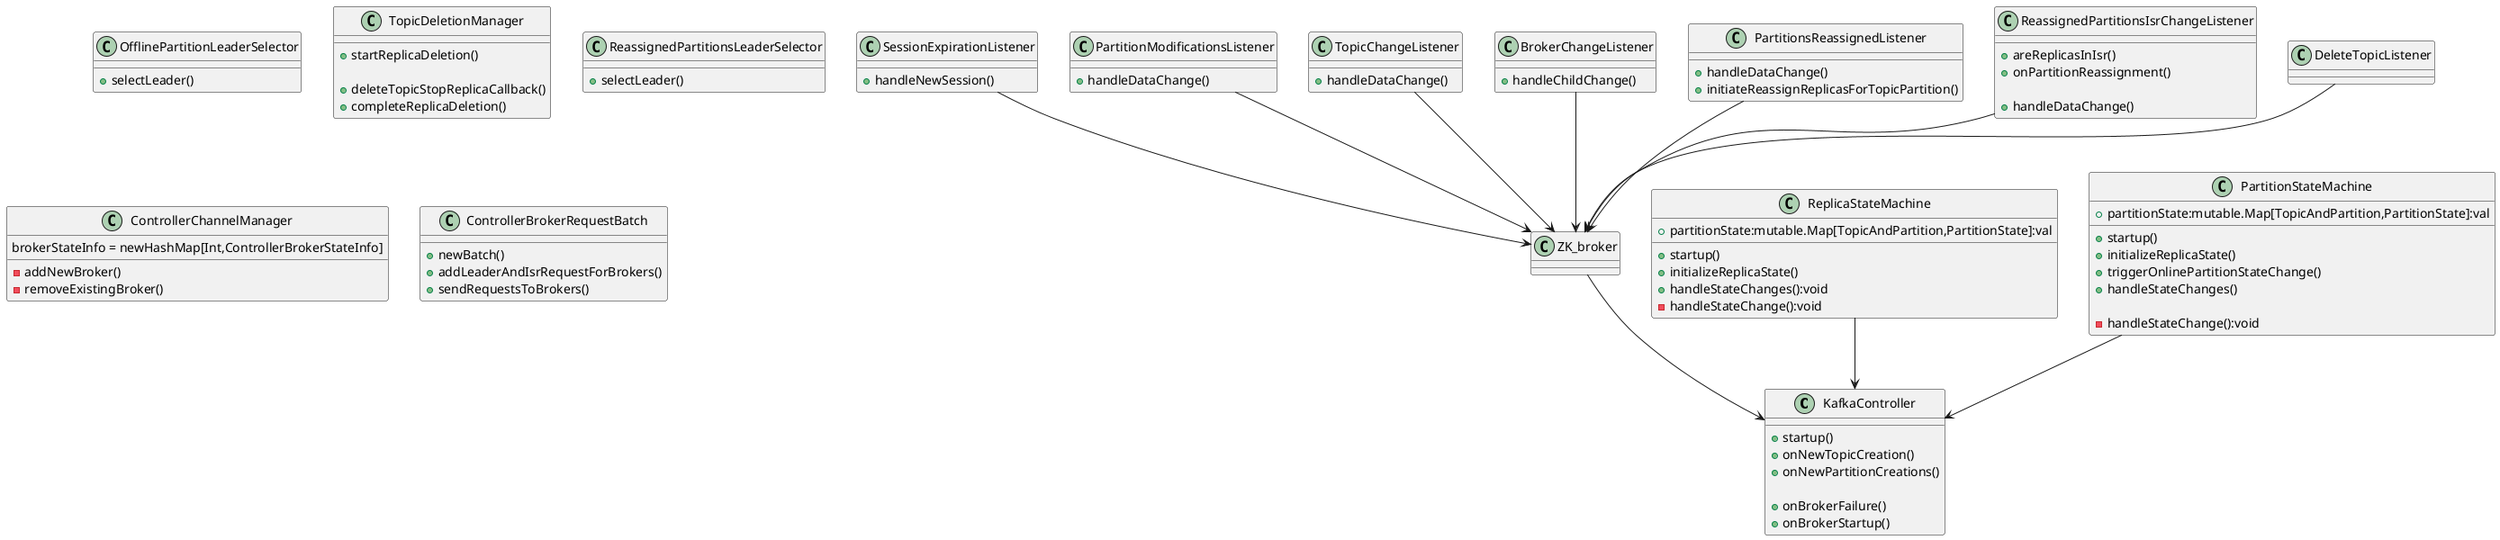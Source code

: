 @startuml
class KafkaController {
    
    +startup()
    +onNewTopicCreation()
    +onNewPartitionCreations()

    +onBrokerFailure()
    +onBrokerStartup()

}

class ZK_broker

class SessionExpirationListener{
    +handleNewSession()
}

class OfflinePartitionLeaderSelector{
    +selectLeader()
}

class ReplicaStateMachine{
    +partitionState:mutable.Map[TopicAndPartition,PartitionState]:val

    +startup()
    +initializeReplicaState()
    +handleStateChanges():void
    -handleStateChange():void
    
}

class PartitionStateMachine{
    +partitionState:mutable.Map[TopicAndPartition,PartitionState]:val

    +startup()
    +initializeReplicaState()
    +triggerOnlinePartitionStateChange()
    +handleStateChanges()

    -handleStateChange():void
}

class TopicDeletionManager{
    +startReplicaDeletion()
    ' 开始删除，发送stopreplica请求

    +deleteTopicStopReplicaCallback()
    ' 处理发送StopReplicaResponse后的响应
    +completeReplicaDeletion()
    ' 完成删除
}

class PartitionModificationsListener{
    +handleDataChange()
}

class TopicChangeListener{
    +handleDataChange()
}

class BrokerChangeListener{
    +handleChildChange()
}

class PartitionsReassignedListener{
    +handleDataChange()
    +initiateReassignReplicasForTopicPartition()
}

class ReassignedPartitionsIsrChangeListener{
    +areReplicasInIsr()
    +onPartitionReassignment()

    +handleDataChange()
}

class ReassignedPartitionsLeaderSelector{
    +selectLeader()
}

class DeleteTopicListener

' 控制器网络通道管理器
class ControllerChannelManager{
    brokerStateInfo = newHashMap[Int,ControllerBrokerStateInfo]

    -addNewBroker()
    -removeExistingBroker()
}

' 控制器以批量方式发送请求给代理节点
class ControllerBrokerRequestBatch{
    +newBatch()
    +addLeaderAndIsrRequestForBrokers()
    +sendRequestsToBrokers()
}

PartitionModificationsListener --> ZK_broker
SessionExpirationListener --> ZK_broker
TopicChangeListener --> ZK_broker
BrokerChangeListener --> ZK_broker
PartitionsReassignedListener --> ZK_broker
ReassignedPartitionsIsrChangeListener --> ZK_broker
DeleteTopicListener --> ZK_broker

ZK_broker --> KafkaController
ReplicaStateMachine --> KafkaController
PartitionStateMachine --> KafkaController

@enduml